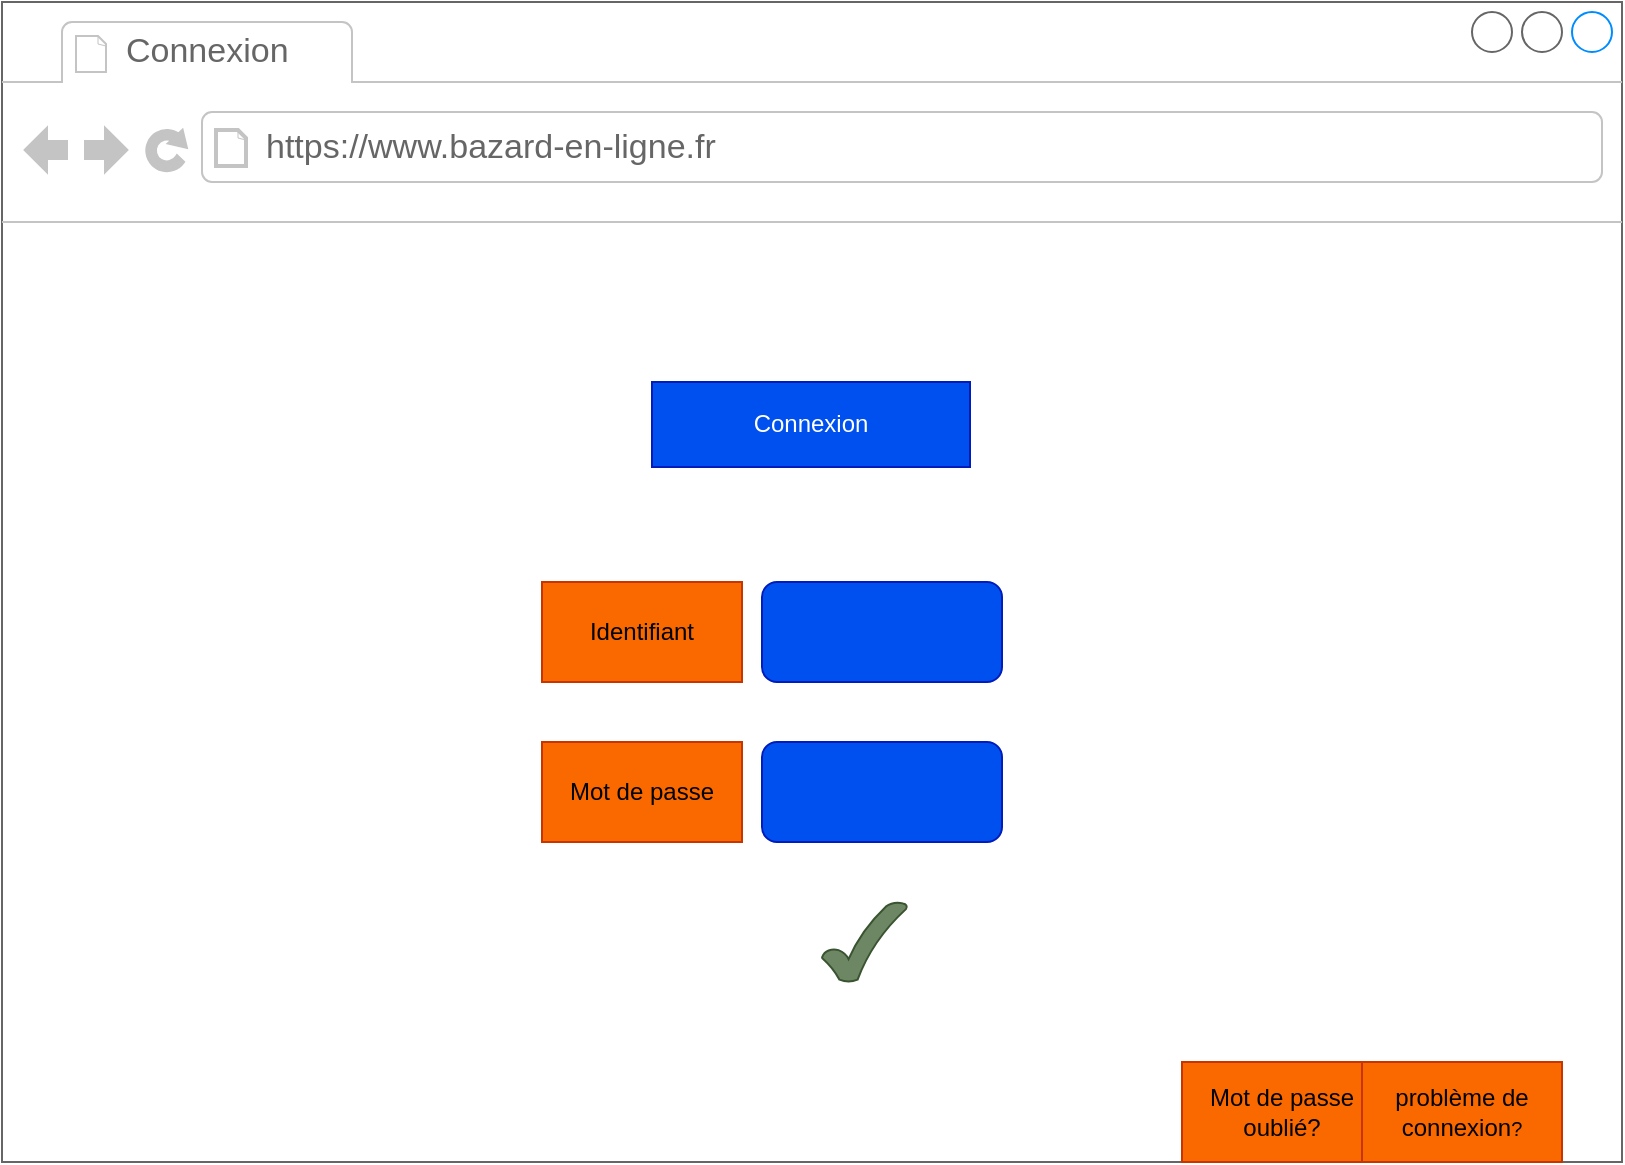 <mxfile version="20.3.0" type="device"><diagram id="zZ5RWBmcnHU19eLnB3QW" name="Page-1"><mxGraphModel dx="2076" dy="1158" grid="1" gridSize="10" guides="1" tooltips="1" connect="1" arrows="1" fold="1" page="1" pageScale="1" pageWidth="827" pageHeight="1169" math="0" shadow="0"><root><mxCell id="0"/><mxCell id="1" parent="0"/><mxCell id="3tWCwIMkIXigoqbAHjnl-1" value="" style="strokeWidth=1;shadow=0;dashed=0;align=center;html=1;shape=mxgraph.mockup.containers.browserWindow;rSize=0;strokeColor=#666666;strokeColor2=#008cff;strokeColor3=#c4c4c4;mainText=,;recursiveResize=0;" vertex="1" parent="1"><mxGeometry x="60" y="40" width="810" height="580" as="geometry"/></mxCell><mxCell id="3tWCwIMkIXigoqbAHjnl-2" value="Connexion" style="strokeWidth=1;shadow=0;dashed=0;align=center;html=1;shape=mxgraph.mockup.containers.anchor;fontSize=17;fontColor=#666666;align=left;" vertex="1" parent="3tWCwIMkIXigoqbAHjnl-1"><mxGeometry x="60" y="12" width="110" height="26" as="geometry"/></mxCell><mxCell id="3tWCwIMkIXigoqbAHjnl-3" value="https://www.bazard-en-ligne.fr" style="strokeWidth=1;shadow=0;dashed=0;align=center;html=1;shape=mxgraph.mockup.containers.anchor;rSize=0;fontSize=17;fontColor=#666666;align=left;" vertex="1" parent="3tWCwIMkIXigoqbAHjnl-1"><mxGeometry x="130" y="60" width="250" height="26" as="geometry"/></mxCell><mxCell id="3tWCwIMkIXigoqbAHjnl-4" value="Connexion" style="rounded=0;whiteSpace=wrap;html=1;fillColor=#0050ef;fontColor=#ffffff;strokeColor=#001DBC;" vertex="1" parent="3tWCwIMkIXigoqbAHjnl-1"><mxGeometry x="325" y="190" width="159" height="42.5" as="geometry"/></mxCell><mxCell id="3tWCwIMkIXigoqbAHjnl-5" value="" style="rounded=1;whiteSpace=wrap;html=1;fillColor=#0050ef;fontColor=#ffffff;strokeColor=#001DBC;" vertex="1" parent="3tWCwIMkIXigoqbAHjnl-1"><mxGeometry x="380" y="290" width="120" height="50" as="geometry"/></mxCell><mxCell id="3tWCwIMkIXigoqbAHjnl-6" value="Identifiant" style="text;html=1;strokeColor=#C73500;fillColor=#fa6800;align=center;verticalAlign=middle;whiteSpace=wrap;rounded=0;fontColor=#000000;" vertex="1" parent="3tWCwIMkIXigoqbAHjnl-1"><mxGeometry x="270" y="290" width="100" height="50" as="geometry"/></mxCell><mxCell id="3tWCwIMkIXigoqbAHjnl-13" value="Mot de passe" style="text;html=1;strokeColor=#C73500;fillColor=#fa6800;align=center;verticalAlign=middle;whiteSpace=wrap;rounded=0;fontColor=#000000;" vertex="1" parent="3tWCwIMkIXigoqbAHjnl-1"><mxGeometry x="270" y="370" width="100" height="50" as="geometry"/></mxCell><mxCell id="3tWCwIMkIXigoqbAHjnl-14" value="" style="rounded=1;whiteSpace=wrap;html=1;fillColor=#0050ef;fontColor=#ffffff;strokeColor=#001DBC;" vertex="1" parent="3tWCwIMkIXigoqbAHjnl-1"><mxGeometry x="380" y="370" width="120" height="50" as="geometry"/></mxCell><mxCell id="3tWCwIMkIXigoqbAHjnl-15" value="Mot de passe oublié?" style="text;html=1;strokeColor=#C73500;fillColor=#fa6800;align=center;verticalAlign=middle;whiteSpace=wrap;rounded=0;fontColor=#000000;" vertex="1" parent="3tWCwIMkIXigoqbAHjnl-1"><mxGeometry x="590" y="530" width="100" height="50" as="geometry"/></mxCell><mxCell id="3tWCwIMkIXigoqbAHjnl-16" value="problème de connexion&lt;span style=&quot;font-size: 10px;&quot;&gt;?&lt;br&gt;&lt;/span&gt;" style="text;html=1;strokeColor=#C73500;fillColor=#fa6800;align=center;verticalAlign=middle;whiteSpace=wrap;rounded=0;fontColor=#000000;" vertex="1" parent="3tWCwIMkIXigoqbAHjnl-1"><mxGeometry x="680" y="530" width="100" height="50" as="geometry"/></mxCell><mxCell id="3tWCwIMkIXigoqbAHjnl-17" value="" style="verticalLabelPosition=bottom;verticalAlign=top;html=1;shape=mxgraph.basic.tick;fillColor=#6d8764;fontColor=#ffffff;strokeColor=#3A5431;" vertex="1" parent="3tWCwIMkIXigoqbAHjnl-1"><mxGeometry x="410" y="450" width="42.5" height="40" as="geometry"/></mxCell></root></mxGraphModel></diagram></mxfile>